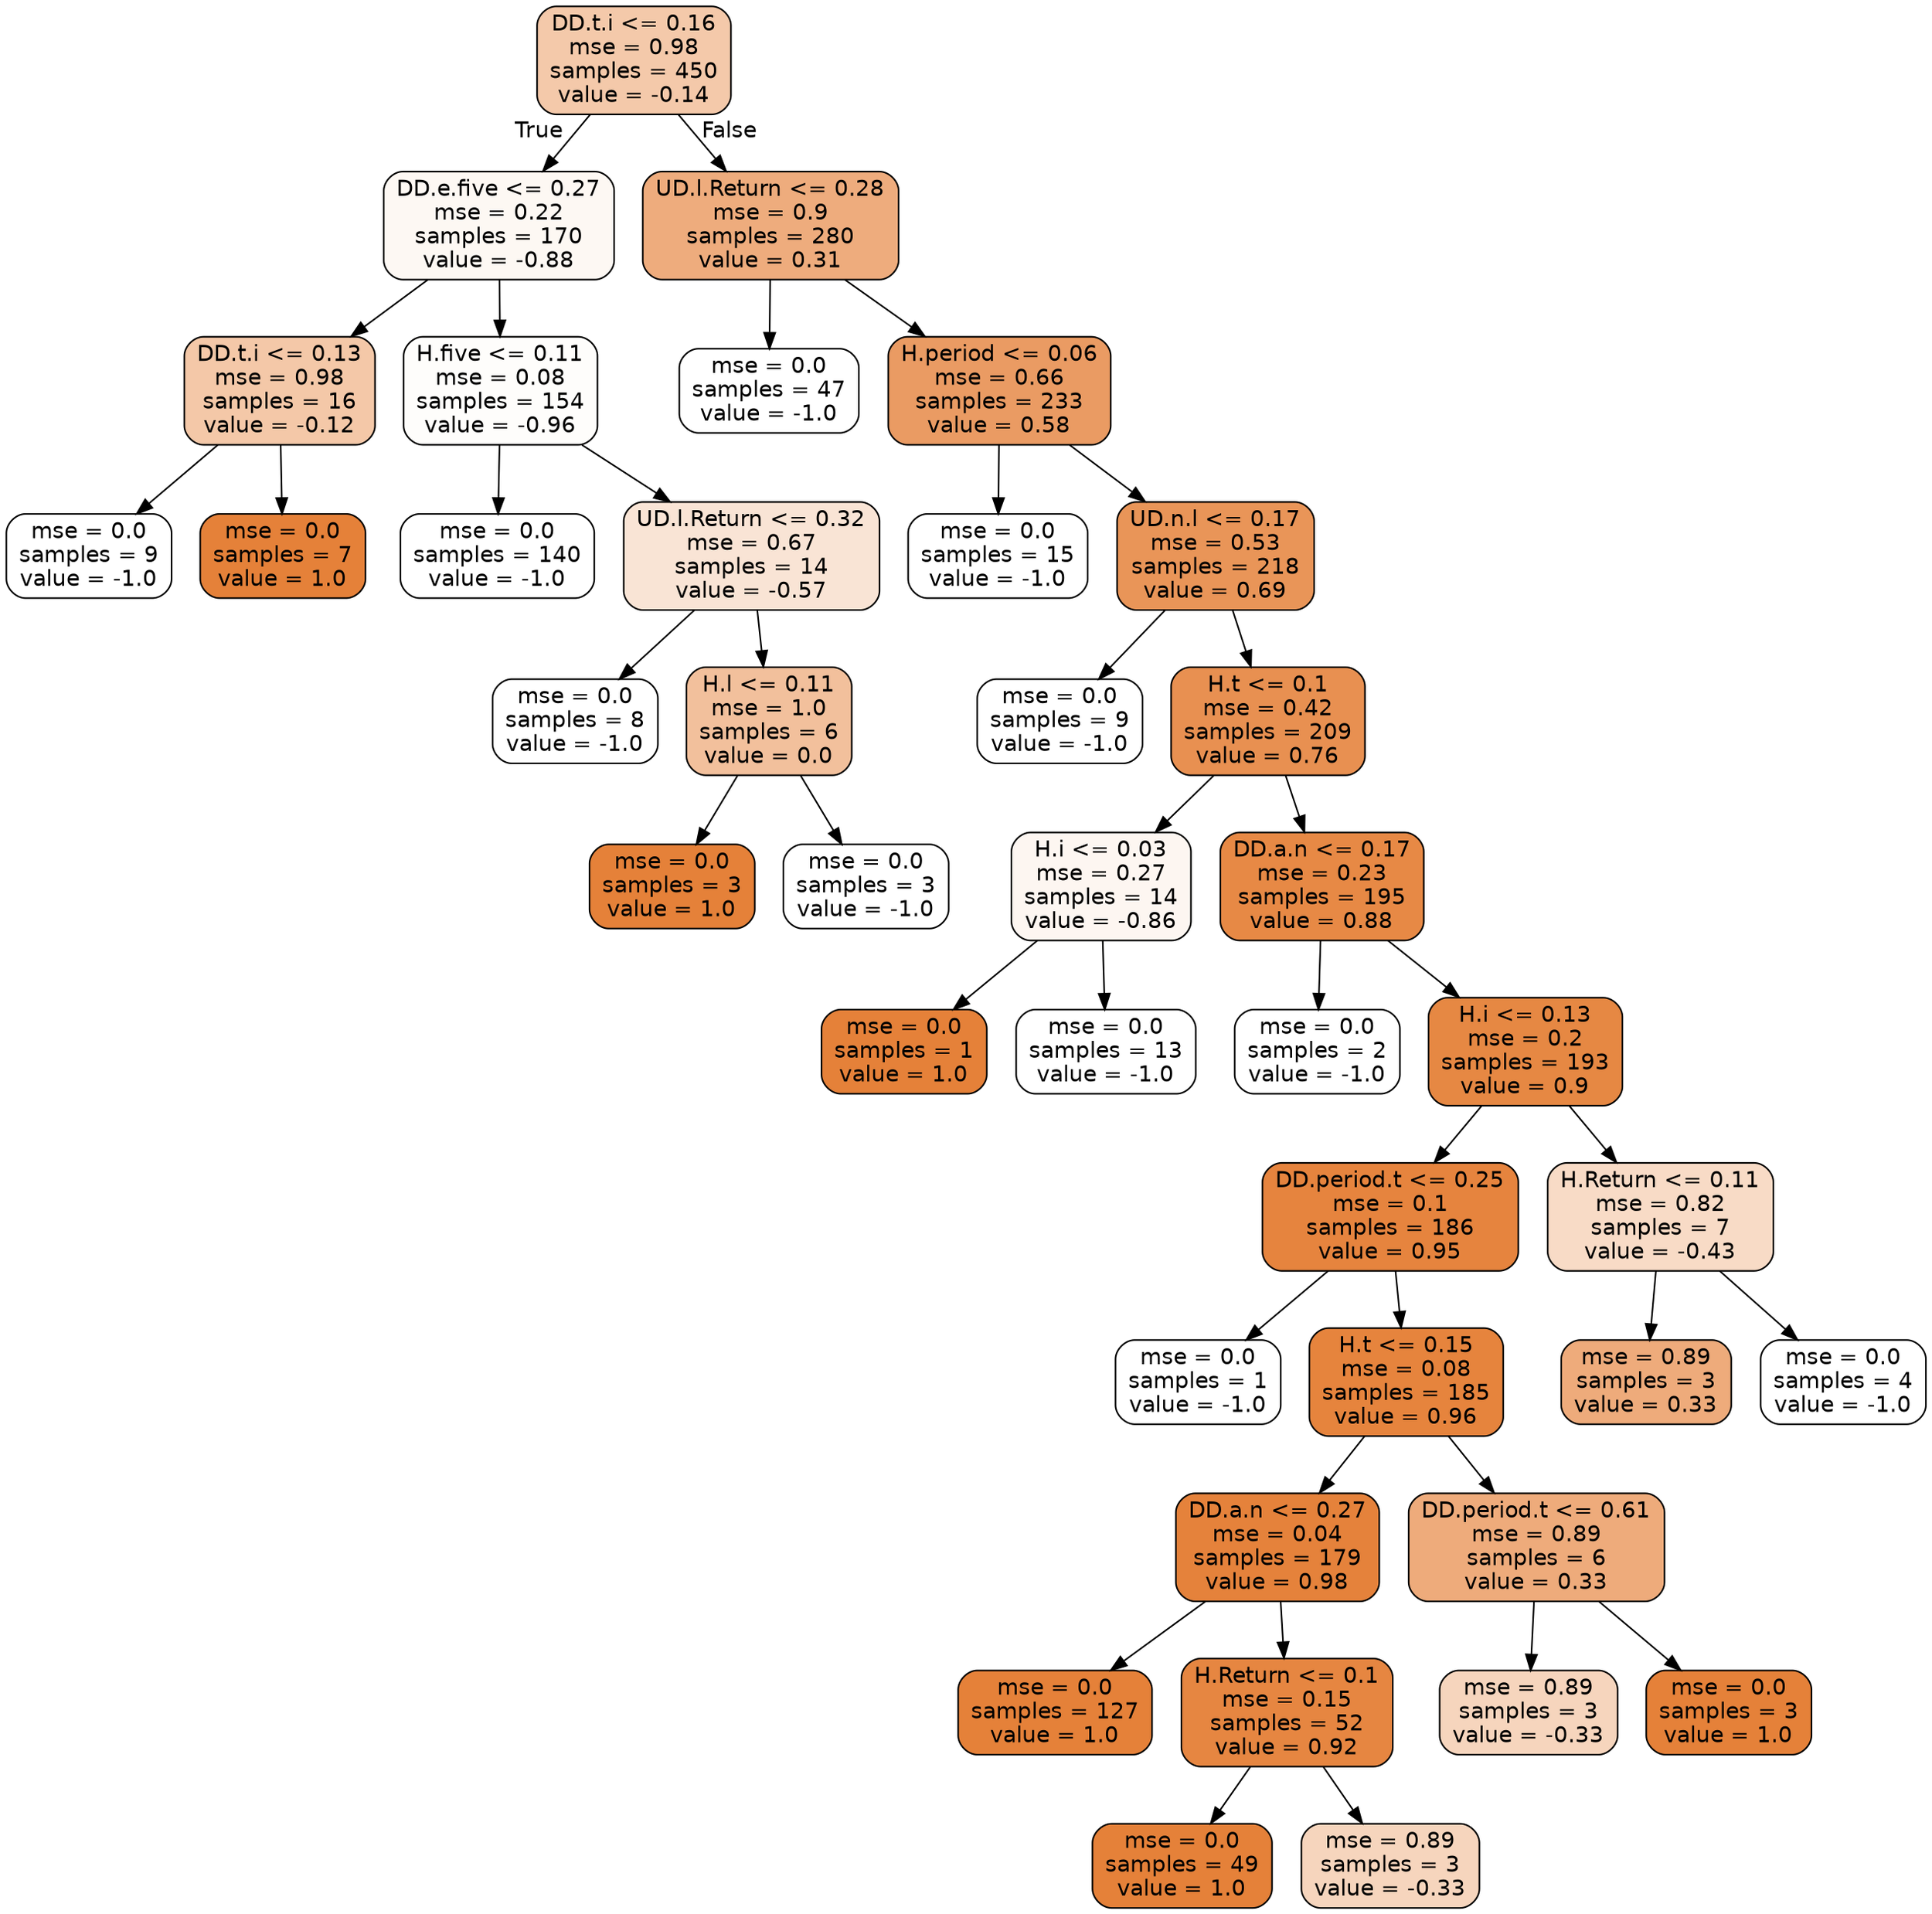 digraph Tree {
node [shape=box, style="filled, rounded", color="black", fontname=helvetica] ;
edge [fontname=helvetica] ;
0 [label="DD.t.i <= 0.16\nmse = 0.98\nsamples = 450\nvalue = -0.14", fillcolor="#f4c9aa"] ;
1 [label="DD.e.five <= 0.27\nmse = 0.22\nsamples = 170\nvalue = -0.88", fillcolor="#fdf8f3"] ;
0 -> 1 [labeldistance=2.5, labelangle=45, headlabel="True"] ;
2 [label="DD.t.i <= 0.13\nmse = 0.98\nsamples = 16\nvalue = -0.12", fillcolor="#f4c8a8"] ;
1 -> 2 ;
3 [label="mse = 0.0\nsamples = 9\nvalue = -1.0", fillcolor="#ffffff"] ;
2 -> 3 ;
4 [label="mse = 0.0\nsamples = 7\nvalue = 1.0", fillcolor="#e58139"] ;
2 -> 4 ;
5 [label="H.five <= 0.11\nmse = 0.08\nsamples = 154\nvalue = -0.96", fillcolor="#fefdfb"] ;
1 -> 5 ;
6 [label="mse = 0.0\nsamples = 140\nvalue = -1.0", fillcolor="#ffffff"] ;
5 -> 6 ;
7 [label="UD.l.Return <= 0.32\nmse = 0.67\nsamples = 14\nvalue = -0.57", fillcolor="#f9e4d5"] ;
5 -> 7 ;
8 [label="mse = 0.0\nsamples = 8\nvalue = -1.0", fillcolor="#ffffff"] ;
7 -> 8 ;
9 [label="H.l <= 0.11\nmse = 1.0\nsamples = 6\nvalue = 0.0", fillcolor="#f2c09c"] ;
7 -> 9 ;
10 [label="mse = 0.0\nsamples = 3\nvalue = 1.0", fillcolor="#e58139"] ;
9 -> 10 ;
11 [label="mse = 0.0\nsamples = 3\nvalue = -1.0", fillcolor="#ffffff"] ;
9 -> 11 ;
12 [label="UD.l.Return <= 0.28\nmse = 0.9\nsamples = 280\nvalue = 0.31", fillcolor="#eeac7d"] ;
0 -> 12 [labeldistance=2.5, labelangle=-45, headlabel="False"] ;
13 [label="mse = 0.0\nsamples = 47\nvalue = -1.0", fillcolor="#ffffff"] ;
12 -> 13 ;
14 [label="H.period <= 0.06\nmse = 0.66\nsamples = 233\nvalue = 0.58", fillcolor="#ea9b63"] ;
12 -> 14 ;
15 [label="mse = 0.0\nsamples = 15\nvalue = -1.0", fillcolor="#ffffff"] ;
14 -> 15 ;
16 [label="UD.n.l <= 0.17\nmse = 0.53\nsamples = 218\nvalue = 0.69", fillcolor="#e99558"] ;
14 -> 16 ;
17 [label="mse = 0.0\nsamples = 9\nvalue = -1.0", fillcolor="#ffffff"] ;
16 -> 17 ;
18 [label="H.t <= 0.1\nmse = 0.42\nsamples = 209\nvalue = 0.76", fillcolor="#e89051"] ;
16 -> 18 ;
19 [label="H.i <= 0.03\nmse = 0.27\nsamples = 14\nvalue = -0.86", fillcolor="#fdf6f1"] ;
18 -> 19 ;
20 [label="mse = 0.0\nsamples = 1\nvalue = 1.0", fillcolor="#e58139"] ;
19 -> 20 ;
21 [label="mse = 0.0\nsamples = 13\nvalue = -1.0", fillcolor="#ffffff"] ;
19 -> 21 ;
22 [label="DD.a.n <= 0.17\nmse = 0.23\nsamples = 195\nvalue = 0.88", fillcolor="#e78945"] ;
18 -> 22 ;
23 [label="mse = 0.0\nsamples = 2\nvalue = -1.0", fillcolor="#ffffff"] ;
22 -> 23 ;
24 [label="H.i <= 0.13\nmse = 0.2\nsamples = 193\nvalue = 0.9", fillcolor="#e68843"] ;
22 -> 24 ;
25 [label="DD.period.t <= 0.25\nmse = 0.1\nsamples = 186\nvalue = 0.95", fillcolor="#e6843e"] ;
24 -> 25 ;
26 [label="mse = 0.0\nsamples = 1\nvalue = -1.0", fillcolor="#ffffff"] ;
25 -> 26 ;
27 [label="H.t <= 0.15\nmse = 0.08\nsamples = 185\nvalue = 0.96", fillcolor="#e6843d"] ;
25 -> 27 ;
28 [label="DD.a.n <= 0.27\nmse = 0.04\nsamples = 179\nvalue = 0.98", fillcolor="#e5823b"] ;
27 -> 28 ;
29 [label="mse = 0.0\nsamples = 127\nvalue = 1.0", fillcolor="#e58139"] ;
28 -> 29 ;
30 [label="H.Return <= 0.1\nmse = 0.15\nsamples = 52\nvalue = 0.92", fillcolor="#e68641"] ;
28 -> 30 ;
31 [label="mse = 0.0\nsamples = 49\nvalue = 1.0", fillcolor="#e58139"] ;
30 -> 31 ;
32 [label="mse = 0.89\nsamples = 3\nvalue = -0.33", fillcolor="#f6d5bd"] ;
30 -> 32 ;
33 [label="DD.period.t <= 0.61\nmse = 0.89\nsamples = 6\nvalue = 0.33", fillcolor="#eeab7b"] ;
27 -> 33 ;
34 [label="mse = 0.89\nsamples = 3\nvalue = -0.33", fillcolor="#f6d5bd"] ;
33 -> 34 ;
35 [label="mse = 0.0\nsamples = 3\nvalue = 1.0", fillcolor="#e58139"] ;
33 -> 35 ;
36 [label="H.Return <= 0.11\nmse = 0.82\nsamples = 7\nvalue = -0.43", fillcolor="#f8dbc6"] ;
24 -> 36 ;
37 [label="mse = 0.89\nsamples = 3\nvalue = 0.33", fillcolor="#eeab7b"] ;
36 -> 37 ;
38 [label="mse = 0.0\nsamples = 4\nvalue = -1.0", fillcolor="#ffffff"] ;
36 -> 38 ;
}